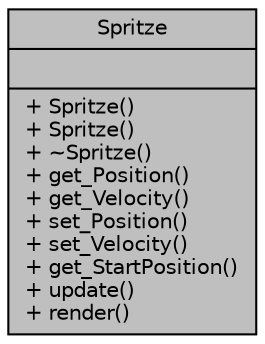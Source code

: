 digraph "Spritze"
{
 // INTERACTIVE_SVG=YES
  bgcolor="transparent";
  edge [fontname="Helvetica",fontsize="10",labelfontname="Helvetica",labelfontsize="10"];
  node [fontname="Helvetica",fontsize="10",shape=record];
  Node1 [label="{Spritze\n||+ Spritze()\l+ Spritze()\l+ ~Spritze()\l+ get_Position()\l+ get_Velocity()\l+ set_Position()\l+ set_Velocity()\l+ get_StartPosition()\l+ update()\l+ render()\l}",height=0.2,width=0.4,color="black", fillcolor="grey75", style="filled" fontcolor="black"];
}
